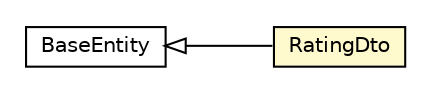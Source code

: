 #!/usr/local/bin/dot
#
# Class diagram 
# Generated by UMLGraph version R5_6-24-gf6e263 (http://www.umlgraph.org/)
#

digraph G {
	edge [fontname="Helvetica",fontsize=10,labelfontname="Helvetica",labelfontsize=10];
	node [fontname="Helvetica",fontsize=10,shape=plaintext];
	nodesep=0.25;
	ranksep=0.5;
	rankdir=LR;
	// com.gwtplatform.carstore.shared.dto.RatingDto
	c317310 [label=<<table title="com.gwtplatform.carstore.shared.dto.RatingDto" border="0" cellborder="1" cellspacing="0" cellpadding="2" port="p" bgcolor="lemonChiffon" href="./RatingDto.html">
		<tr><td><table border="0" cellspacing="0" cellpadding="1">
<tr><td align="center" balign="center"> RatingDto </td></tr>
		</table></td></tr>
		</table>>, URL="./RatingDto.html", fontname="Helvetica", fontcolor="black", fontsize=10.0];
	// com.gwtplatform.carstore.shared.dto.BaseEntity
	c317318 [label=<<table title="com.gwtplatform.carstore.shared.dto.BaseEntity" border="0" cellborder="1" cellspacing="0" cellpadding="2" port="p" href="./BaseEntity.html">
		<tr><td><table border="0" cellspacing="0" cellpadding="1">
<tr><td align="center" balign="center"> BaseEntity </td></tr>
		</table></td></tr>
		</table>>, URL="./BaseEntity.html", fontname="Helvetica", fontcolor="black", fontsize=10.0];
	//com.gwtplatform.carstore.shared.dto.RatingDto extends com.gwtplatform.carstore.shared.dto.BaseEntity
	c317318:p -> c317310:p [dir=back,arrowtail=empty];
}

